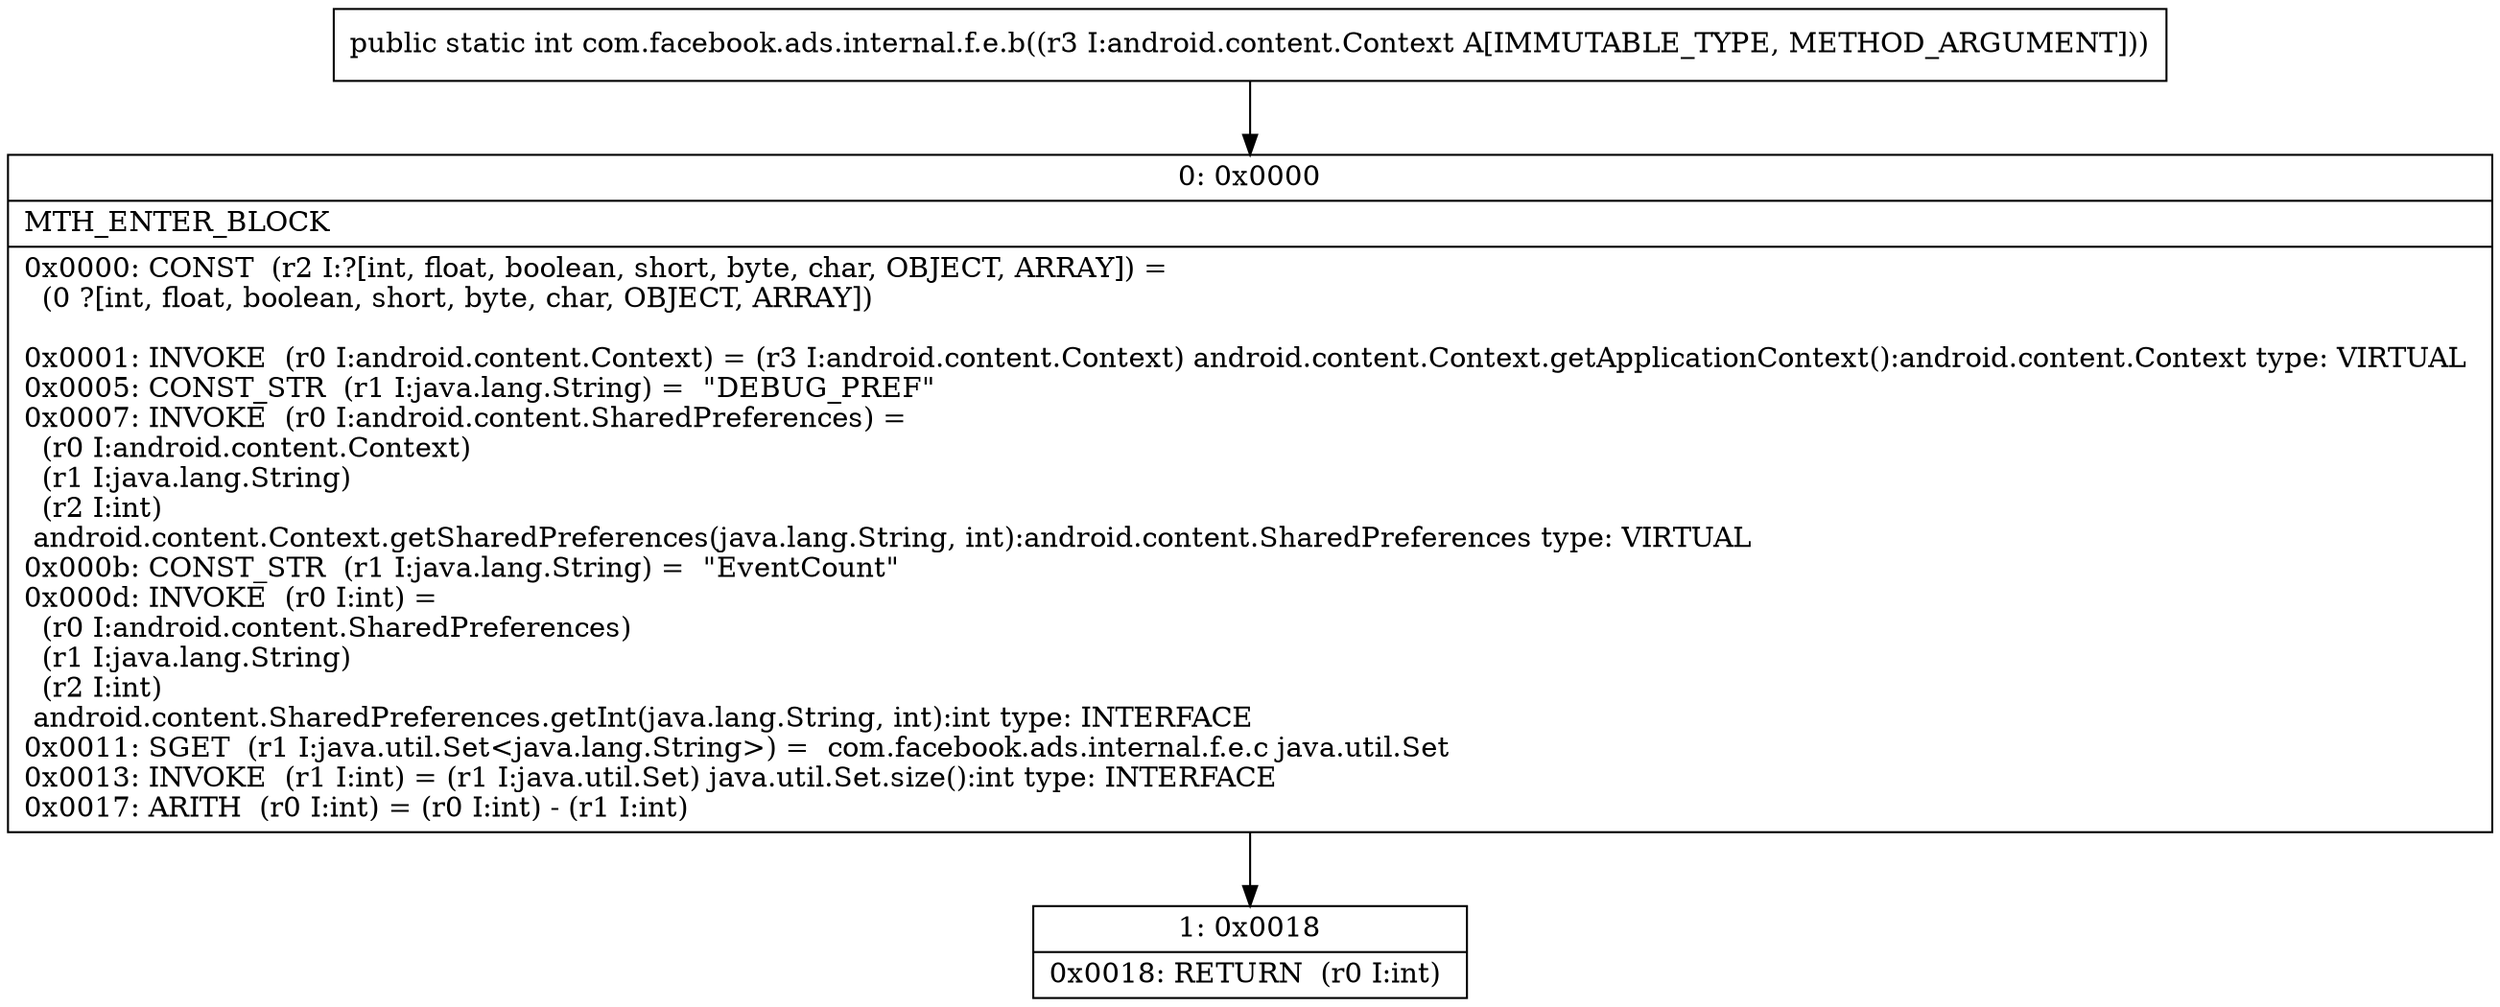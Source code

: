 digraph "CFG forcom.facebook.ads.internal.f.e.b(Landroid\/content\/Context;)I" {
Node_0 [shape=record,label="{0\:\ 0x0000|MTH_ENTER_BLOCK\l|0x0000: CONST  (r2 I:?[int, float, boolean, short, byte, char, OBJECT, ARRAY]) = \l  (0 ?[int, float, boolean, short, byte, char, OBJECT, ARRAY])\l \l0x0001: INVOKE  (r0 I:android.content.Context) = (r3 I:android.content.Context) android.content.Context.getApplicationContext():android.content.Context type: VIRTUAL \l0x0005: CONST_STR  (r1 I:java.lang.String) =  \"DEBUG_PREF\" \l0x0007: INVOKE  (r0 I:android.content.SharedPreferences) = \l  (r0 I:android.content.Context)\l  (r1 I:java.lang.String)\l  (r2 I:int)\l android.content.Context.getSharedPreferences(java.lang.String, int):android.content.SharedPreferences type: VIRTUAL \l0x000b: CONST_STR  (r1 I:java.lang.String) =  \"EventCount\" \l0x000d: INVOKE  (r0 I:int) = \l  (r0 I:android.content.SharedPreferences)\l  (r1 I:java.lang.String)\l  (r2 I:int)\l android.content.SharedPreferences.getInt(java.lang.String, int):int type: INTERFACE \l0x0011: SGET  (r1 I:java.util.Set\<java.lang.String\>) =  com.facebook.ads.internal.f.e.c java.util.Set \l0x0013: INVOKE  (r1 I:int) = (r1 I:java.util.Set) java.util.Set.size():int type: INTERFACE \l0x0017: ARITH  (r0 I:int) = (r0 I:int) \- (r1 I:int) \l}"];
Node_1 [shape=record,label="{1\:\ 0x0018|0x0018: RETURN  (r0 I:int) \l}"];
MethodNode[shape=record,label="{public static int com.facebook.ads.internal.f.e.b((r3 I:android.content.Context A[IMMUTABLE_TYPE, METHOD_ARGUMENT])) }"];
MethodNode -> Node_0;
Node_0 -> Node_1;
}

